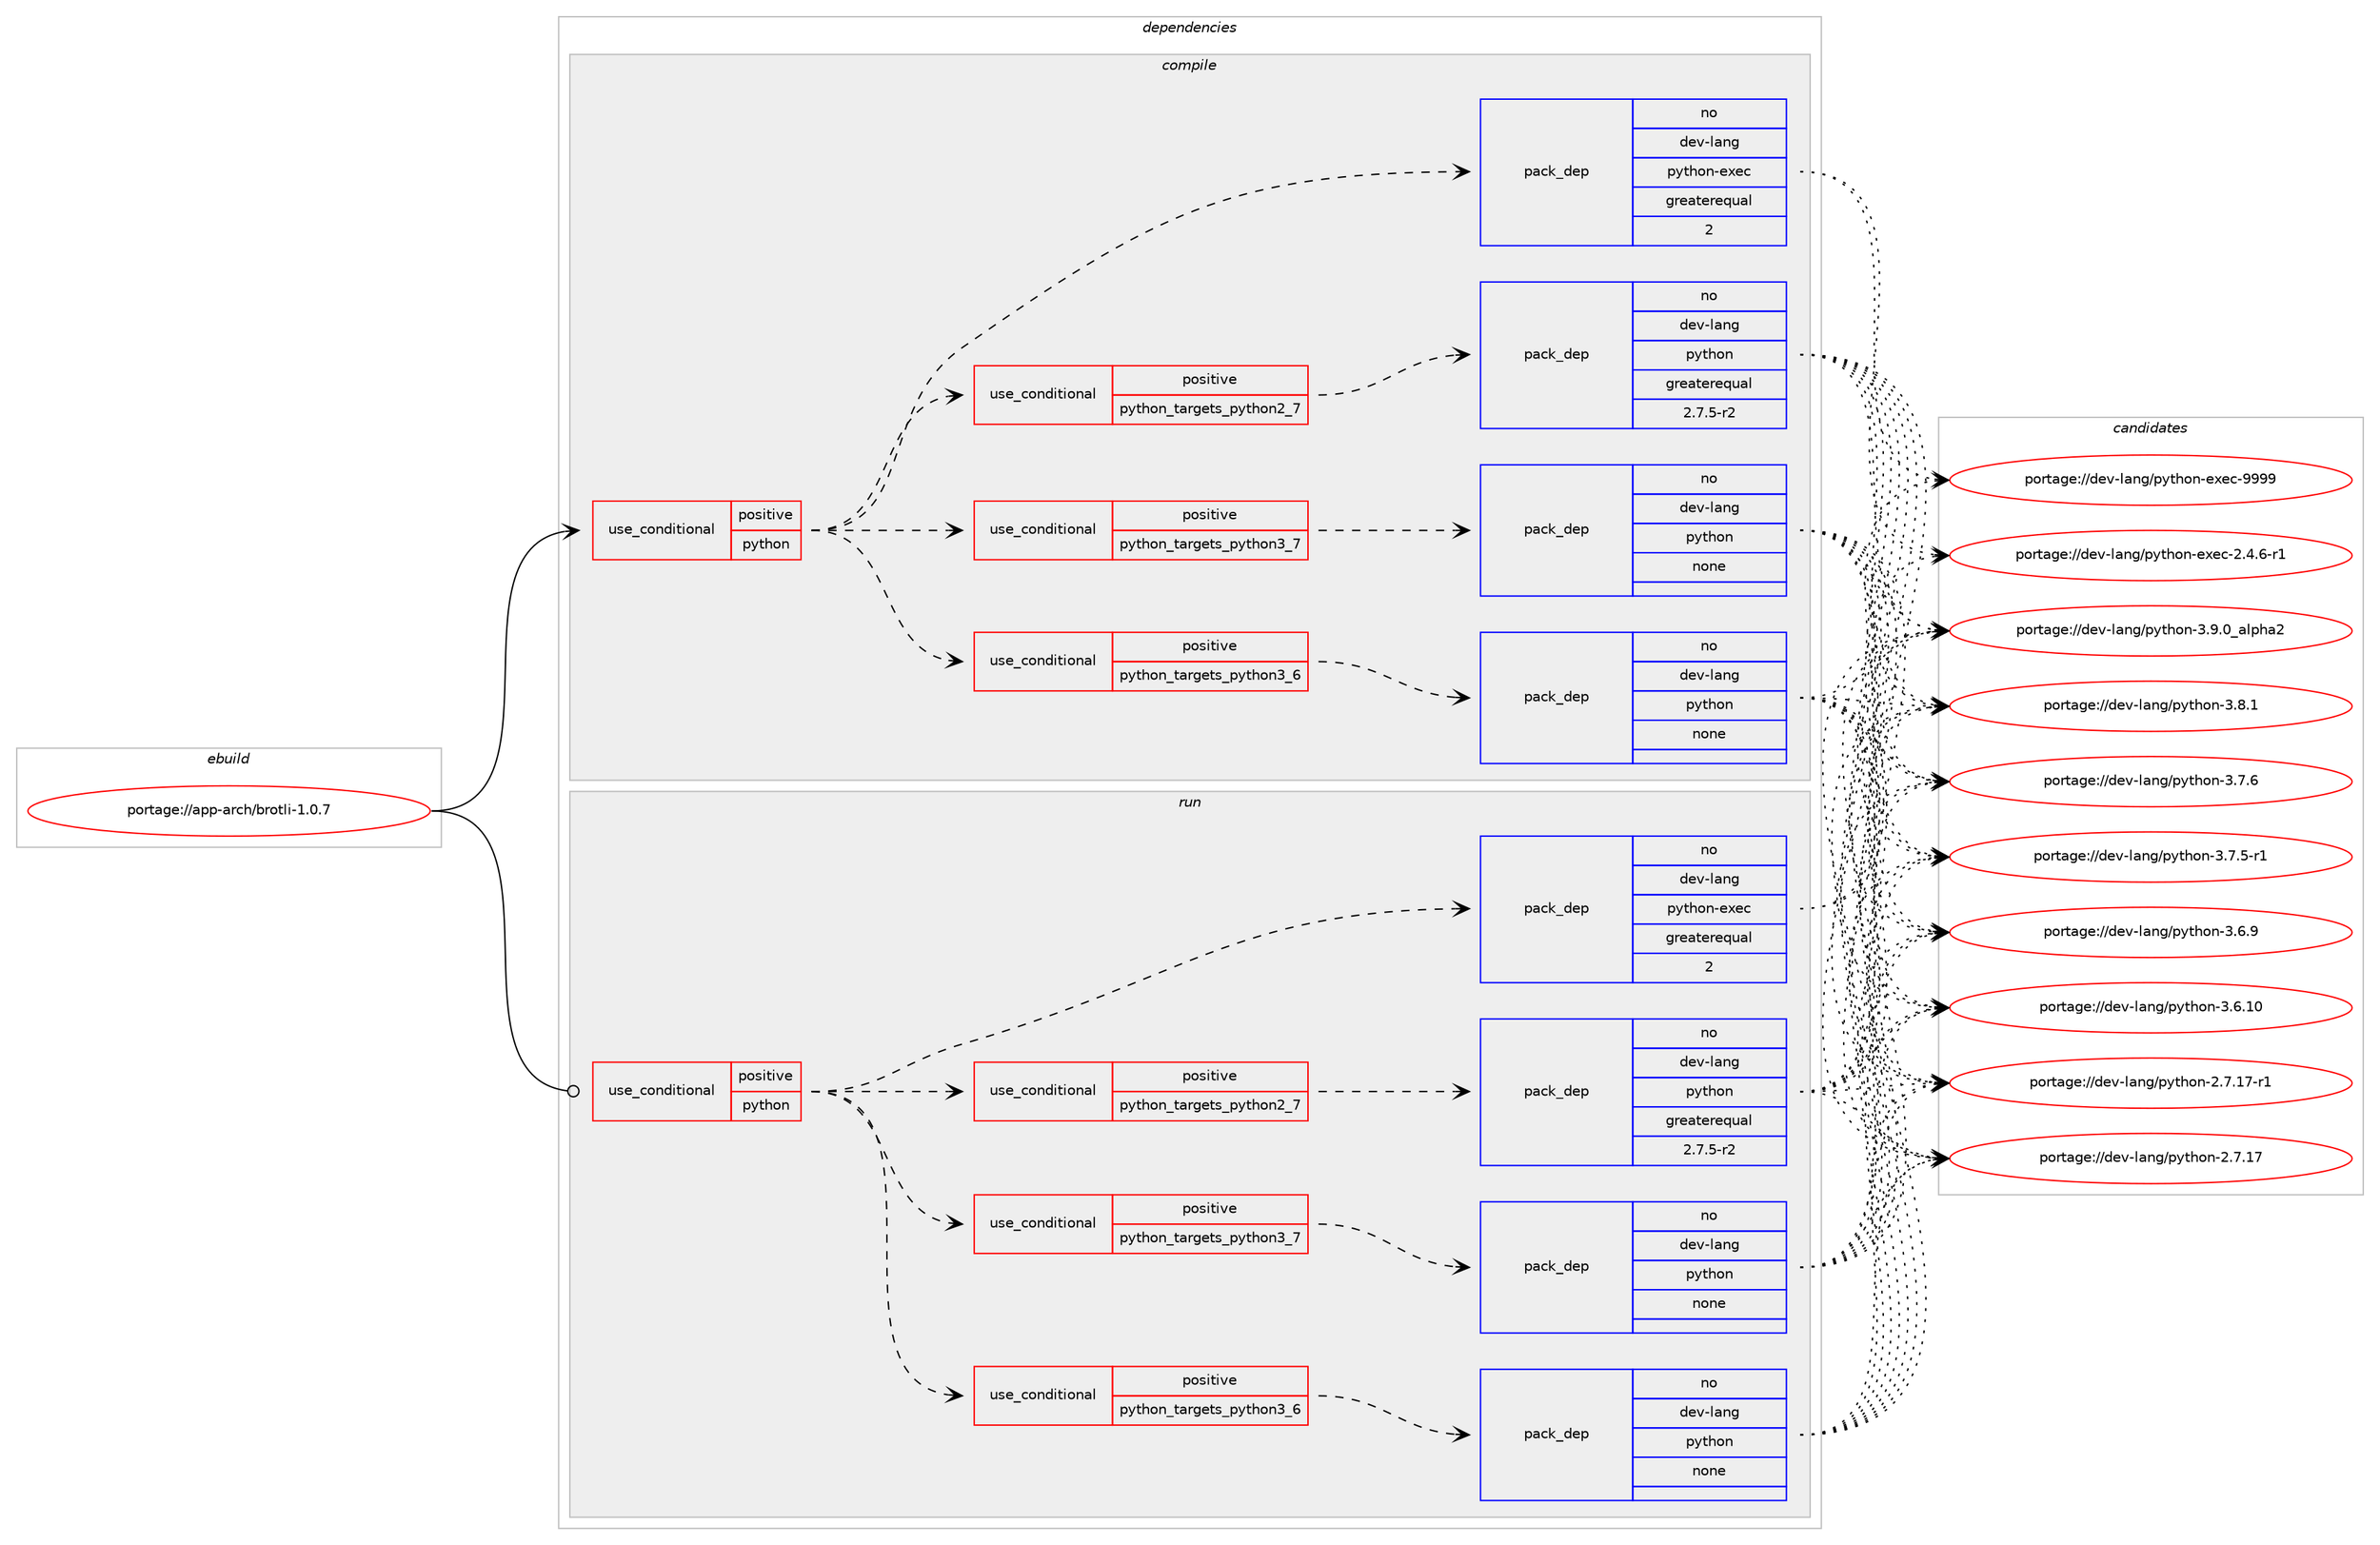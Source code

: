 digraph prolog {

# *************
# Graph options
# *************

newrank=true;
concentrate=true;
compound=true;
graph [rankdir=LR,fontname=Helvetica,fontsize=10,ranksep=1.5];#, ranksep=2.5, nodesep=0.2];
edge  [arrowhead=vee];
node  [fontname=Helvetica,fontsize=10];

# **********
# The ebuild
# **********

subgraph cluster_leftcol {
color=gray;
label=<<i>ebuild</i>>;
id [label="portage://app-arch/brotli-1.0.7", color=red, width=4, href="../app-arch/brotli-1.0.7.svg"];
}

# ****************
# The dependencies
# ****************

subgraph cluster_midcol {
color=gray;
label=<<i>dependencies</i>>;
subgraph cluster_compile {
fillcolor="#eeeeee";
style=filled;
label=<<i>compile</i>>;
subgraph cond153396 {
dependency649752 [label=<<TABLE BORDER="0" CELLBORDER="1" CELLSPACING="0" CELLPADDING="4"><TR><TD ROWSPAN="3" CELLPADDING="10">use_conditional</TD></TR><TR><TD>positive</TD></TR><TR><TD>python</TD></TR></TABLE>>, shape=none, color=red];
subgraph cond153397 {
dependency649753 [label=<<TABLE BORDER="0" CELLBORDER="1" CELLSPACING="0" CELLPADDING="4"><TR><TD ROWSPAN="3" CELLPADDING="10">use_conditional</TD></TR><TR><TD>positive</TD></TR><TR><TD>python_targets_python2_7</TD></TR></TABLE>>, shape=none, color=red];
subgraph pack487707 {
dependency649754 [label=<<TABLE BORDER="0" CELLBORDER="1" CELLSPACING="0" CELLPADDING="4" WIDTH="220"><TR><TD ROWSPAN="6" CELLPADDING="30">pack_dep</TD></TR><TR><TD WIDTH="110">no</TD></TR><TR><TD>dev-lang</TD></TR><TR><TD>python</TD></TR><TR><TD>greaterequal</TD></TR><TR><TD>2.7.5-r2</TD></TR></TABLE>>, shape=none, color=blue];
}
dependency649753:e -> dependency649754:w [weight=20,style="dashed",arrowhead="vee"];
}
dependency649752:e -> dependency649753:w [weight=20,style="dashed",arrowhead="vee"];
subgraph cond153398 {
dependency649755 [label=<<TABLE BORDER="0" CELLBORDER="1" CELLSPACING="0" CELLPADDING="4"><TR><TD ROWSPAN="3" CELLPADDING="10">use_conditional</TD></TR><TR><TD>positive</TD></TR><TR><TD>python_targets_python3_6</TD></TR></TABLE>>, shape=none, color=red];
subgraph pack487708 {
dependency649756 [label=<<TABLE BORDER="0" CELLBORDER="1" CELLSPACING="0" CELLPADDING="4" WIDTH="220"><TR><TD ROWSPAN="6" CELLPADDING="30">pack_dep</TD></TR><TR><TD WIDTH="110">no</TD></TR><TR><TD>dev-lang</TD></TR><TR><TD>python</TD></TR><TR><TD>none</TD></TR><TR><TD></TD></TR></TABLE>>, shape=none, color=blue];
}
dependency649755:e -> dependency649756:w [weight=20,style="dashed",arrowhead="vee"];
}
dependency649752:e -> dependency649755:w [weight=20,style="dashed",arrowhead="vee"];
subgraph cond153399 {
dependency649757 [label=<<TABLE BORDER="0" CELLBORDER="1" CELLSPACING="0" CELLPADDING="4"><TR><TD ROWSPAN="3" CELLPADDING="10">use_conditional</TD></TR><TR><TD>positive</TD></TR><TR><TD>python_targets_python3_7</TD></TR></TABLE>>, shape=none, color=red];
subgraph pack487709 {
dependency649758 [label=<<TABLE BORDER="0" CELLBORDER="1" CELLSPACING="0" CELLPADDING="4" WIDTH="220"><TR><TD ROWSPAN="6" CELLPADDING="30">pack_dep</TD></TR><TR><TD WIDTH="110">no</TD></TR><TR><TD>dev-lang</TD></TR><TR><TD>python</TD></TR><TR><TD>none</TD></TR><TR><TD></TD></TR></TABLE>>, shape=none, color=blue];
}
dependency649757:e -> dependency649758:w [weight=20,style="dashed",arrowhead="vee"];
}
dependency649752:e -> dependency649757:w [weight=20,style="dashed",arrowhead="vee"];
subgraph pack487710 {
dependency649759 [label=<<TABLE BORDER="0" CELLBORDER="1" CELLSPACING="0" CELLPADDING="4" WIDTH="220"><TR><TD ROWSPAN="6" CELLPADDING="30">pack_dep</TD></TR><TR><TD WIDTH="110">no</TD></TR><TR><TD>dev-lang</TD></TR><TR><TD>python-exec</TD></TR><TR><TD>greaterequal</TD></TR><TR><TD>2</TD></TR></TABLE>>, shape=none, color=blue];
}
dependency649752:e -> dependency649759:w [weight=20,style="dashed",arrowhead="vee"];
}
id:e -> dependency649752:w [weight=20,style="solid",arrowhead="vee"];
}
subgraph cluster_compileandrun {
fillcolor="#eeeeee";
style=filled;
label=<<i>compile and run</i>>;
}
subgraph cluster_run {
fillcolor="#eeeeee";
style=filled;
label=<<i>run</i>>;
subgraph cond153400 {
dependency649760 [label=<<TABLE BORDER="0" CELLBORDER="1" CELLSPACING="0" CELLPADDING="4"><TR><TD ROWSPAN="3" CELLPADDING="10">use_conditional</TD></TR><TR><TD>positive</TD></TR><TR><TD>python</TD></TR></TABLE>>, shape=none, color=red];
subgraph cond153401 {
dependency649761 [label=<<TABLE BORDER="0" CELLBORDER="1" CELLSPACING="0" CELLPADDING="4"><TR><TD ROWSPAN="3" CELLPADDING="10">use_conditional</TD></TR><TR><TD>positive</TD></TR><TR><TD>python_targets_python2_7</TD></TR></TABLE>>, shape=none, color=red];
subgraph pack487711 {
dependency649762 [label=<<TABLE BORDER="0" CELLBORDER="1" CELLSPACING="0" CELLPADDING="4" WIDTH="220"><TR><TD ROWSPAN="6" CELLPADDING="30">pack_dep</TD></TR><TR><TD WIDTH="110">no</TD></TR><TR><TD>dev-lang</TD></TR><TR><TD>python</TD></TR><TR><TD>greaterequal</TD></TR><TR><TD>2.7.5-r2</TD></TR></TABLE>>, shape=none, color=blue];
}
dependency649761:e -> dependency649762:w [weight=20,style="dashed",arrowhead="vee"];
}
dependency649760:e -> dependency649761:w [weight=20,style="dashed",arrowhead="vee"];
subgraph cond153402 {
dependency649763 [label=<<TABLE BORDER="0" CELLBORDER="1" CELLSPACING="0" CELLPADDING="4"><TR><TD ROWSPAN="3" CELLPADDING="10">use_conditional</TD></TR><TR><TD>positive</TD></TR><TR><TD>python_targets_python3_6</TD></TR></TABLE>>, shape=none, color=red];
subgraph pack487712 {
dependency649764 [label=<<TABLE BORDER="0" CELLBORDER="1" CELLSPACING="0" CELLPADDING="4" WIDTH="220"><TR><TD ROWSPAN="6" CELLPADDING="30">pack_dep</TD></TR><TR><TD WIDTH="110">no</TD></TR><TR><TD>dev-lang</TD></TR><TR><TD>python</TD></TR><TR><TD>none</TD></TR><TR><TD></TD></TR></TABLE>>, shape=none, color=blue];
}
dependency649763:e -> dependency649764:w [weight=20,style="dashed",arrowhead="vee"];
}
dependency649760:e -> dependency649763:w [weight=20,style="dashed",arrowhead="vee"];
subgraph cond153403 {
dependency649765 [label=<<TABLE BORDER="0" CELLBORDER="1" CELLSPACING="0" CELLPADDING="4"><TR><TD ROWSPAN="3" CELLPADDING="10">use_conditional</TD></TR><TR><TD>positive</TD></TR><TR><TD>python_targets_python3_7</TD></TR></TABLE>>, shape=none, color=red];
subgraph pack487713 {
dependency649766 [label=<<TABLE BORDER="0" CELLBORDER="1" CELLSPACING="0" CELLPADDING="4" WIDTH="220"><TR><TD ROWSPAN="6" CELLPADDING="30">pack_dep</TD></TR><TR><TD WIDTH="110">no</TD></TR><TR><TD>dev-lang</TD></TR><TR><TD>python</TD></TR><TR><TD>none</TD></TR><TR><TD></TD></TR></TABLE>>, shape=none, color=blue];
}
dependency649765:e -> dependency649766:w [weight=20,style="dashed",arrowhead="vee"];
}
dependency649760:e -> dependency649765:w [weight=20,style="dashed",arrowhead="vee"];
subgraph pack487714 {
dependency649767 [label=<<TABLE BORDER="0" CELLBORDER="1" CELLSPACING="0" CELLPADDING="4" WIDTH="220"><TR><TD ROWSPAN="6" CELLPADDING="30">pack_dep</TD></TR><TR><TD WIDTH="110">no</TD></TR><TR><TD>dev-lang</TD></TR><TR><TD>python-exec</TD></TR><TR><TD>greaterequal</TD></TR><TR><TD>2</TD></TR></TABLE>>, shape=none, color=blue];
}
dependency649760:e -> dependency649767:w [weight=20,style="dashed",arrowhead="vee"];
}
id:e -> dependency649760:w [weight=20,style="solid",arrowhead="odot"];
}
}

# **************
# The candidates
# **************

subgraph cluster_choices {
rank=same;
color=gray;
label=<<i>candidates</i>>;

subgraph choice487707 {
color=black;
nodesep=1;
choice10010111845108971101034711212111610411111045514657464895971081121049750 [label="portage://dev-lang/python-3.9.0_alpha2", color=red, width=4,href="../dev-lang/python-3.9.0_alpha2.svg"];
choice100101118451089711010347112121116104111110455146564649 [label="portage://dev-lang/python-3.8.1", color=red, width=4,href="../dev-lang/python-3.8.1.svg"];
choice100101118451089711010347112121116104111110455146554654 [label="portage://dev-lang/python-3.7.6", color=red, width=4,href="../dev-lang/python-3.7.6.svg"];
choice1001011184510897110103471121211161041111104551465546534511449 [label="portage://dev-lang/python-3.7.5-r1", color=red, width=4,href="../dev-lang/python-3.7.5-r1.svg"];
choice100101118451089711010347112121116104111110455146544657 [label="portage://dev-lang/python-3.6.9", color=red, width=4,href="../dev-lang/python-3.6.9.svg"];
choice10010111845108971101034711212111610411111045514654464948 [label="portage://dev-lang/python-3.6.10", color=red, width=4,href="../dev-lang/python-3.6.10.svg"];
choice100101118451089711010347112121116104111110455046554649554511449 [label="portage://dev-lang/python-2.7.17-r1", color=red, width=4,href="../dev-lang/python-2.7.17-r1.svg"];
choice10010111845108971101034711212111610411111045504655464955 [label="portage://dev-lang/python-2.7.17", color=red, width=4,href="../dev-lang/python-2.7.17.svg"];
dependency649754:e -> choice10010111845108971101034711212111610411111045514657464895971081121049750:w [style=dotted,weight="100"];
dependency649754:e -> choice100101118451089711010347112121116104111110455146564649:w [style=dotted,weight="100"];
dependency649754:e -> choice100101118451089711010347112121116104111110455146554654:w [style=dotted,weight="100"];
dependency649754:e -> choice1001011184510897110103471121211161041111104551465546534511449:w [style=dotted,weight="100"];
dependency649754:e -> choice100101118451089711010347112121116104111110455146544657:w [style=dotted,weight="100"];
dependency649754:e -> choice10010111845108971101034711212111610411111045514654464948:w [style=dotted,weight="100"];
dependency649754:e -> choice100101118451089711010347112121116104111110455046554649554511449:w [style=dotted,weight="100"];
dependency649754:e -> choice10010111845108971101034711212111610411111045504655464955:w [style=dotted,weight="100"];
}
subgraph choice487708 {
color=black;
nodesep=1;
choice10010111845108971101034711212111610411111045514657464895971081121049750 [label="portage://dev-lang/python-3.9.0_alpha2", color=red, width=4,href="../dev-lang/python-3.9.0_alpha2.svg"];
choice100101118451089711010347112121116104111110455146564649 [label="portage://dev-lang/python-3.8.1", color=red, width=4,href="../dev-lang/python-3.8.1.svg"];
choice100101118451089711010347112121116104111110455146554654 [label="portage://dev-lang/python-3.7.6", color=red, width=4,href="../dev-lang/python-3.7.6.svg"];
choice1001011184510897110103471121211161041111104551465546534511449 [label="portage://dev-lang/python-3.7.5-r1", color=red, width=4,href="../dev-lang/python-3.7.5-r1.svg"];
choice100101118451089711010347112121116104111110455146544657 [label="portage://dev-lang/python-3.6.9", color=red, width=4,href="../dev-lang/python-3.6.9.svg"];
choice10010111845108971101034711212111610411111045514654464948 [label="portage://dev-lang/python-3.6.10", color=red, width=4,href="../dev-lang/python-3.6.10.svg"];
choice100101118451089711010347112121116104111110455046554649554511449 [label="portage://dev-lang/python-2.7.17-r1", color=red, width=4,href="../dev-lang/python-2.7.17-r1.svg"];
choice10010111845108971101034711212111610411111045504655464955 [label="portage://dev-lang/python-2.7.17", color=red, width=4,href="../dev-lang/python-2.7.17.svg"];
dependency649756:e -> choice10010111845108971101034711212111610411111045514657464895971081121049750:w [style=dotted,weight="100"];
dependency649756:e -> choice100101118451089711010347112121116104111110455146564649:w [style=dotted,weight="100"];
dependency649756:e -> choice100101118451089711010347112121116104111110455146554654:w [style=dotted,weight="100"];
dependency649756:e -> choice1001011184510897110103471121211161041111104551465546534511449:w [style=dotted,weight="100"];
dependency649756:e -> choice100101118451089711010347112121116104111110455146544657:w [style=dotted,weight="100"];
dependency649756:e -> choice10010111845108971101034711212111610411111045514654464948:w [style=dotted,weight="100"];
dependency649756:e -> choice100101118451089711010347112121116104111110455046554649554511449:w [style=dotted,weight="100"];
dependency649756:e -> choice10010111845108971101034711212111610411111045504655464955:w [style=dotted,weight="100"];
}
subgraph choice487709 {
color=black;
nodesep=1;
choice10010111845108971101034711212111610411111045514657464895971081121049750 [label="portage://dev-lang/python-3.9.0_alpha2", color=red, width=4,href="../dev-lang/python-3.9.0_alpha2.svg"];
choice100101118451089711010347112121116104111110455146564649 [label="portage://dev-lang/python-3.8.1", color=red, width=4,href="../dev-lang/python-3.8.1.svg"];
choice100101118451089711010347112121116104111110455146554654 [label="portage://dev-lang/python-3.7.6", color=red, width=4,href="../dev-lang/python-3.7.6.svg"];
choice1001011184510897110103471121211161041111104551465546534511449 [label="portage://dev-lang/python-3.7.5-r1", color=red, width=4,href="../dev-lang/python-3.7.5-r1.svg"];
choice100101118451089711010347112121116104111110455146544657 [label="portage://dev-lang/python-3.6.9", color=red, width=4,href="../dev-lang/python-3.6.9.svg"];
choice10010111845108971101034711212111610411111045514654464948 [label="portage://dev-lang/python-3.6.10", color=red, width=4,href="../dev-lang/python-3.6.10.svg"];
choice100101118451089711010347112121116104111110455046554649554511449 [label="portage://dev-lang/python-2.7.17-r1", color=red, width=4,href="../dev-lang/python-2.7.17-r1.svg"];
choice10010111845108971101034711212111610411111045504655464955 [label="portage://dev-lang/python-2.7.17", color=red, width=4,href="../dev-lang/python-2.7.17.svg"];
dependency649758:e -> choice10010111845108971101034711212111610411111045514657464895971081121049750:w [style=dotted,weight="100"];
dependency649758:e -> choice100101118451089711010347112121116104111110455146564649:w [style=dotted,weight="100"];
dependency649758:e -> choice100101118451089711010347112121116104111110455146554654:w [style=dotted,weight="100"];
dependency649758:e -> choice1001011184510897110103471121211161041111104551465546534511449:w [style=dotted,weight="100"];
dependency649758:e -> choice100101118451089711010347112121116104111110455146544657:w [style=dotted,weight="100"];
dependency649758:e -> choice10010111845108971101034711212111610411111045514654464948:w [style=dotted,weight="100"];
dependency649758:e -> choice100101118451089711010347112121116104111110455046554649554511449:w [style=dotted,weight="100"];
dependency649758:e -> choice10010111845108971101034711212111610411111045504655464955:w [style=dotted,weight="100"];
}
subgraph choice487710 {
color=black;
nodesep=1;
choice10010111845108971101034711212111610411111045101120101994557575757 [label="portage://dev-lang/python-exec-9999", color=red, width=4,href="../dev-lang/python-exec-9999.svg"];
choice10010111845108971101034711212111610411111045101120101994550465246544511449 [label="portage://dev-lang/python-exec-2.4.6-r1", color=red, width=4,href="../dev-lang/python-exec-2.4.6-r1.svg"];
dependency649759:e -> choice10010111845108971101034711212111610411111045101120101994557575757:w [style=dotted,weight="100"];
dependency649759:e -> choice10010111845108971101034711212111610411111045101120101994550465246544511449:w [style=dotted,weight="100"];
}
subgraph choice487711 {
color=black;
nodesep=1;
choice10010111845108971101034711212111610411111045514657464895971081121049750 [label="portage://dev-lang/python-3.9.0_alpha2", color=red, width=4,href="../dev-lang/python-3.9.0_alpha2.svg"];
choice100101118451089711010347112121116104111110455146564649 [label="portage://dev-lang/python-3.8.1", color=red, width=4,href="../dev-lang/python-3.8.1.svg"];
choice100101118451089711010347112121116104111110455146554654 [label="portage://dev-lang/python-3.7.6", color=red, width=4,href="../dev-lang/python-3.7.6.svg"];
choice1001011184510897110103471121211161041111104551465546534511449 [label="portage://dev-lang/python-3.7.5-r1", color=red, width=4,href="../dev-lang/python-3.7.5-r1.svg"];
choice100101118451089711010347112121116104111110455146544657 [label="portage://dev-lang/python-3.6.9", color=red, width=4,href="../dev-lang/python-3.6.9.svg"];
choice10010111845108971101034711212111610411111045514654464948 [label="portage://dev-lang/python-3.6.10", color=red, width=4,href="../dev-lang/python-3.6.10.svg"];
choice100101118451089711010347112121116104111110455046554649554511449 [label="portage://dev-lang/python-2.7.17-r1", color=red, width=4,href="../dev-lang/python-2.7.17-r1.svg"];
choice10010111845108971101034711212111610411111045504655464955 [label="portage://dev-lang/python-2.7.17", color=red, width=4,href="../dev-lang/python-2.7.17.svg"];
dependency649762:e -> choice10010111845108971101034711212111610411111045514657464895971081121049750:w [style=dotted,weight="100"];
dependency649762:e -> choice100101118451089711010347112121116104111110455146564649:w [style=dotted,weight="100"];
dependency649762:e -> choice100101118451089711010347112121116104111110455146554654:w [style=dotted,weight="100"];
dependency649762:e -> choice1001011184510897110103471121211161041111104551465546534511449:w [style=dotted,weight="100"];
dependency649762:e -> choice100101118451089711010347112121116104111110455146544657:w [style=dotted,weight="100"];
dependency649762:e -> choice10010111845108971101034711212111610411111045514654464948:w [style=dotted,weight="100"];
dependency649762:e -> choice100101118451089711010347112121116104111110455046554649554511449:w [style=dotted,weight="100"];
dependency649762:e -> choice10010111845108971101034711212111610411111045504655464955:w [style=dotted,weight="100"];
}
subgraph choice487712 {
color=black;
nodesep=1;
choice10010111845108971101034711212111610411111045514657464895971081121049750 [label="portage://dev-lang/python-3.9.0_alpha2", color=red, width=4,href="../dev-lang/python-3.9.0_alpha2.svg"];
choice100101118451089711010347112121116104111110455146564649 [label="portage://dev-lang/python-3.8.1", color=red, width=4,href="../dev-lang/python-3.8.1.svg"];
choice100101118451089711010347112121116104111110455146554654 [label="portage://dev-lang/python-3.7.6", color=red, width=4,href="../dev-lang/python-3.7.6.svg"];
choice1001011184510897110103471121211161041111104551465546534511449 [label="portage://dev-lang/python-3.7.5-r1", color=red, width=4,href="../dev-lang/python-3.7.5-r1.svg"];
choice100101118451089711010347112121116104111110455146544657 [label="portage://dev-lang/python-3.6.9", color=red, width=4,href="../dev-lang/python-3.6.9.svg"];
choice10010111845108971101034711212111610411111045514654464948 [label="portage://dev-lang/python-3.6.10", color=red, width=4,href="../dev-lang/python-3.6.10.svg"];
choice100101118451089711010347112121116104111110455046554649554511449 [label="portage://dev-lang/python-2.7.17-r1", color=red, width=4,href="../dev-lang/python-2.7.17-r1.svg"];
choice10010111845108971101034711212111610411111045504655464955 [label="portage://dev-lang/python-2.7.17", color=red, width=4,href="../dev-lang/python-2.7.17.svg"];
dependency649764:e -> choice10010111845108971101034711212111610411111045514657464895971081121049750:w [style=dotted,weight="100"];
dependency649764:e -> choice100101118451089711010347112121116104111110455146564649:w [style=dotted,weight="100"];
dependency649764:e -> choice100101118451089711010347112121116104111110455146554654:w [style=dotted,weight="100"];
dependency649764:e -> choice1001011184510897110103471121211161041111104551465546534511449:w [style=dotted,weight="100"];
dependency649764:e -> choice100101118451089711010347112121116104111110455146544657:w [style=dotted,weight="100"];
dependency649764:e -> choice10010111845108971101034711212111610411111045514654464948:w [style=dotted,weight="100"];
dependency649764:e -> choice100101118451089711010347112121116104111110455046554649554511449:w [style=dotted,weight="100"];
dependency649764:e -> choice10010111845108971101034711212111610411111045504655464955:w [style=dotted,weight="100"];
}
subgraph choice487713 {
color=black;
nodesep=1;
choice10010111845108971101034711212111610411111045514657464895971081121049750 [label="portage://dev-lang/python-3.9.0_alpha2", color=red, width=4,href="../dev-lang/python-3.9.0_alpha2.svg"];
choice100101118451089711010347112121116104111110455146564649 [label="portage://dev-lang/python-3.8.1", color=red, width=4,href="../dev-lang/python-3.8.1.svg"];
choice100101118451089711010347112121116104111110455146554654 [label="portage://dev-lang/python-3.7.6", color=red, width=4,href="../dev-lang/python-3.7.6.svg"];
choice1001011184510897110103471121211161041111104551465546534511449 [label="portage://dev-lang/python-3.7.5-r1", color=red, width=4,href="../dev-lang/python-3.7.5-r1.svg"];
choice100101118451089711010347112121116104111110455146544657 [label="portage://dev-lang/python-3.6.9", color=red, width=4,href="../dev-lang/python-3.6.9.svg"];
choice10010111845108971101034711212111610411111045514654464948 [label="portage://dev-lang/python-3.6.10", color=red, width=4,href="../dev-lang/python-3.6.10.svg"];
choice100101118451089711010347112121116104111110455046554649554511449 [label="portage://dev-lang/python-2.7.17-r1", color=red, width=4,href="../dev-lang/python-2.7.17-r1.svg"];
choice10010111845108971101034711212111610411111045504655464955 [label="portage://dev-lang/python-2.7.17", color=red, width=4,href="../dev-lang/python-2.7.17.svg"];
dependency649766:e -> choice10010111845108971101034711212111610411111045514657464895971081121049750:w [style=dotted,weight="100"];
dependency649766:e -> choice100101118451089711010347112121116104111110455146564649:w [style=dotted,weight="100"];
dependency649766:e -> choice100101118451089711010347112121116104111110455146554654:w [style=dotted,weight="100"];
dependency649766:e -> choice1001011184510897110103471121211161041111104551465546534511449:w [style=dotted,weight="100"];
dependency649766:e -> choice100101118451089711010347112121116104111110455146544657:w [style=dotted,weight="100"];
dependency649766:e -> choice10010111845108971101034711212111610411111045514654464948:w [style=dotted,weight="100"];
dependency649766:e -> choice100101118451089711010347112121116104111110455046554649554511449:w [style=dotted,weight="100"];
dependency649766:e -> choice10010111845108971101034711212111610411111045504655464955:w [style=dotted,weight="100"];
}
subgraph choice487714 {
color=black;
nodesep=1;
choice10010111845108971101034711212111610411111045101120101994557575757 [label="portage://dev-lang/python-exec-9999", color=red, width=4,href="../dev-lang/python-exec-9999.svg"];
choice10010111845108971101034711212111610411111045101120101994550465246544511449 [label="portage://dev-lang/python-exec-2.4.6-r1", color=red, width=4,href="../dev-lang/python-exec-2.4.6-r1.svg"];
dependency649767:e -> choice10010111845108971101034711212111610411111045101120101994557575757:w [style=dotted,weight="100"];
dependency649767:e -> choice10010111845108971101034711212111610411111045101120101994550465246544511449:w [style=dotted,weight="100"];
}
}

}
